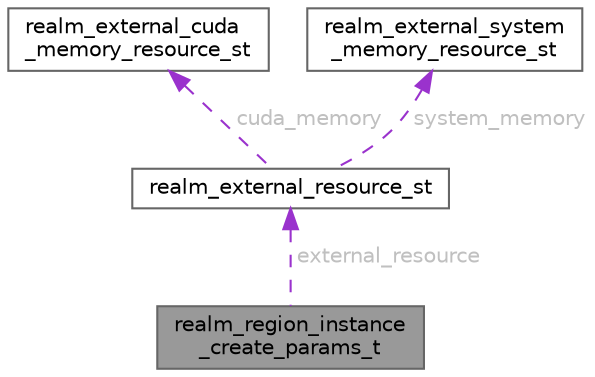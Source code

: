 digraph "realm_region_instance_create_params_t"
{
 // LATEX_PDF_SIZE
  bgcolor="transparent";
  edge [fontname=Helvetica,fontsize=10,labelfontname=Helvetica,labelfontsize=10];
  node [fontname=Helvetica,fontsize=10,shape=box,height=0.2,width=0.4];
  Node1 [id="Node000001",label="realm_region_instance\l_create_params_t",height=0.2,width=0.4,color="gray40", fillcolor="grey60", style="filled", fontcolor="black",tooltip=" "];
  Node2 -> Node1 [id="edge1_Node000001_Node000002",dir="back",color="darkorchid3",style="dashed",tooltip=" ",label=" external_resource",fontcolor="grey" ];
  Node2 [id="Node000002",label="realm_external_resource_st",height=0.2,width=0.4,color="gray40", fillcolor="white", style="filled",URL="$structrealm__external__resource__st.html",tooltip=" "];
  Node3 -> Node2 [id="edge2_Node000002_Node000003",dir="back",color="darkorchid3",style="dashed",tooltip=" ",label=" cuda_memory",fontcolor="grey" ];
  Node3 [id="Node000003",label="realm_external_cuda\l_memory_resource_st",height=0.2,width=0.4,color="gray40", fillcolor="white", style="filled",URL="$structrealm__external__cuda__memory__resource__st.html",tooltip=" "];
  Node4 -> Node2 [id="edge3_Node000002_Node000004",dir="back",color="darkorchid3",style="dashed",tooltip=" ",label=" system_memory",fontcolor="grey" ];
  Node4 [id="Node000004",label="realm_external_system\l_memory_resource_st",height=0.2,width=0.4,color="gray40", fillcolor="white", style="filled",URL="$structrealm__external__system__memory__resource__st.html",tooltip=" "];
}
